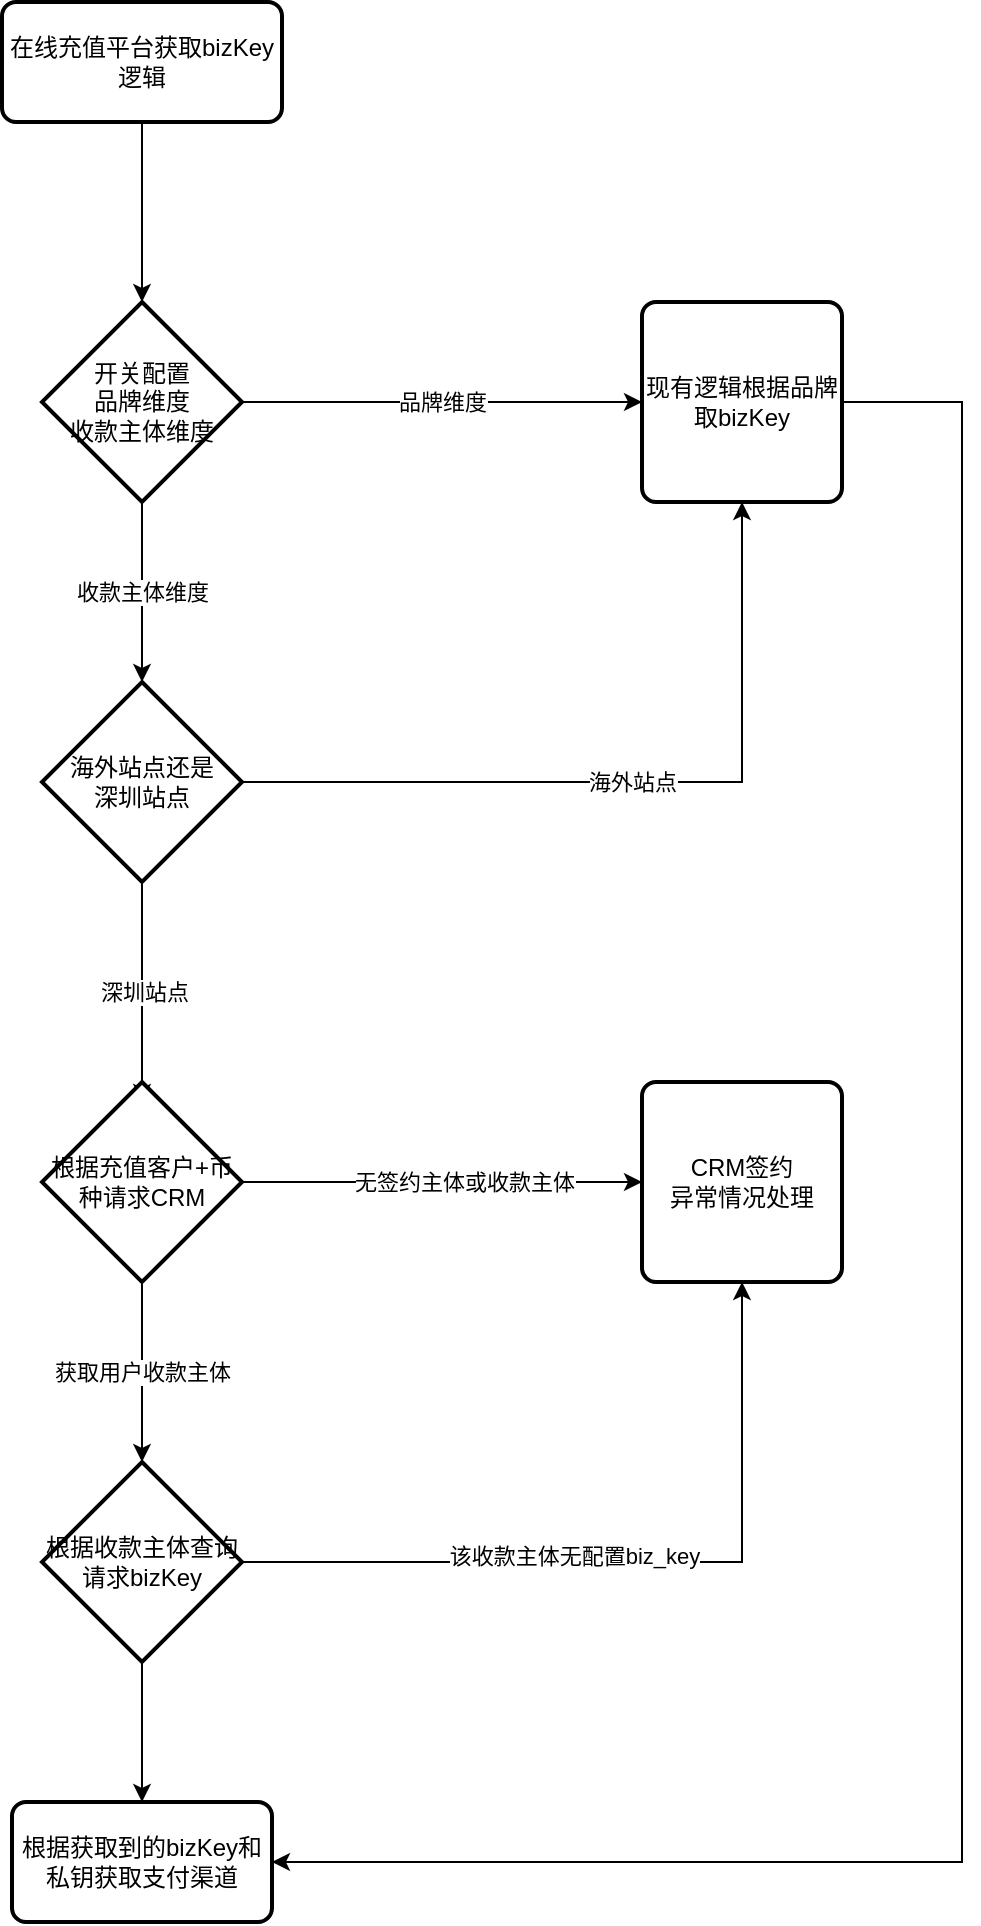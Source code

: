 <mxfile version="16.0.3" type="github">
  <diagram id="GiffibL8VXr5UCDkVI0S" name="Page-1">
    <mxGraphModel dx="1422" dy="762" grid="1" gridSize="10" guides="1" tooltips="1" connect="1" arrows="1" fold="1" page="1" pageScale="1" pageWidth="827" pageHeight="1169" background="#FFFFFF" math="0" shadow="0">
      <root>
        <mxCell id="0" />
        <mxCell id="1" parent="0" />
        <mxCell id="gPjwPrpTAK25CLT7Ry18-4" style="edgeStyle=orthogonalEdgeStyle;rounded=0;orthogonalLoop=1;jettySize=auto;html=1;entryX=0.5;entryY=0;entryDx=0;entryDy=0;entryPerimeter=0;" parent="1" source="gPjwPrpTAK25CLT7Ry18-2" target="gPjwPrpTAK25CLT7Ry18-3" edge="1">
          <mxGeometry relative="1" as="geometry" />
        </mxCell>
        <mxCell id="gPjwPrpTAK25CLT7Ry18-2" value="在线充值平台获取bizKey逻辑" style="rounded=1;whiteSpace=wrap;html=1;absoluteArcSize=1;arcSize=14;strokeWidth=2;" parent="1" vertex="1">
          <mxGeometry x="240" y="50" width="140" height="60" as="geometry" />
        </mxCell>
        <mxCell id="gPjwPrpTAK25CLT7Ry18-5" value="收款主体维度" style="edgeStyle=orthogonalEdgeStyle;rounded=0;orthogonalLoop=1;jettySize=auto;html=1;exitX=0.5;exitY=1;exitDx=0;exitDy=0;exitPerimeter=0;" parent="1" source="gPjwPrpTAK25CLT7Ry18-3" target="gPjwPrpTAK25CLT7Ry18-8" edge="1">
          <mxGeometry relative="1" as="geometry">
            <mxPoint x="310" y="400" as="targetPoint" />
          </mxGeometry>
        </mxCell>
        <mxCell id="gPjwPrpTAK25CLT7Ry18-6" value="品牌维度" style="edgeStyle=orthogonalEdgeStyle;rounded=0;orthogonalLoop=1;jettySize=auto;html=1;" parent="1" source="gPjwPrpTAK25CLT7Ry18-3" target="gPjwPrpTAK25CLT7Ry18-7" edge="1">
          <mxGeometry relative="1" as="geometry">
            <mxPoint x="500" y="250" as="targetPoint" />
          </mxGeometry>
        </mxCell>
        <mxCell id="gPjwPrpTAK25CLT7Ry18-3" value="开关配置&lt;br&gt;品牌维度&lt;br&gt;收款主体维度" style="strokeWidth=2;html=1;shape=mxgraph.flowchart.decision;whiteSpace=wrap;" parent="1" vertex="1">
          <mxGeometry x="260" y="200" width="100" height="100" as="geometry" />
        </mxCell>
        <mxCell id="gPjwPrpTAK25CLT7Ry18-24" style="edgeStyle=orthogonalEdgeStyle;rounded=0;orthogonalLoop=1;jettySize=auto;html=1;entryX=1;entryY=0.5;entryDx=0;entryDy=0;" parent="1" source="gPjwPrpTAK25CLT7Ry18-7" target="gPjwPrpTAK25CLT7Ry18-23" edge="1">
          <mxGeometry relative="1" as="geometry">
            <mxPoint x="430" y="980" as="targetPoint" />
            <Array as="points">
              <mxPoint x="720" y="250" />
              <mxPoint x="720" y="980" />
            </Array>
          </mxGeometry>
        </mxCell>
        <mxCell id="gPjwPrpTAK25CLT7Ry18-7" value="现有逻辑根据品牌&lt;br&gt;取bizKey" style="rounded=1;whiteSpace=wrap;html=1;absoluteArcSize=1;arcSize=14;strokeWidth=2;" parent="1" vertex="1">
          <mxGeometry x="560" y="200" width="100" height="100" as="geometry" />
        </mxCell>
        <mxCell id="gPjwPrpTAK25CLT7Ry18-9" value="深圳站点" style="edgeStyle=orthogonalEdgeStyle;rounded=0;orthogonalLoop=1;jettySize=auto;html=1;exitX=0.5;exitY=1;exitDx=0;exitDy=0;exitPerimeter=0;" parent="1" source="gPjwPrpTAK25CLT7Ry18-8" edge="1">
          <mxGeometry relative="1" as="geometry">
            <mxPoint x="310" y="600" as="targetPoint" />
          </mxGeometry>
        </mxCell>
        <mxCell id="gPjwPrpTAK25CLT7Ry18-13" value="海外站点" style="edgeStyle=orthogonalEdgeStyle;rounded=0;orthogonalLoop=1;jettySize=auto;html=1;exitX=1;exitY=0.5;exitDx=0;exitDy=0;exitPerimeter=0;" parent="1" source="gPjwPrpTAK25CLT7Ry18-8" target="gPjwPrpTAK25CLT7Ry18-7" edge="1">
          <mxGeometry relative="1" as="geometry">
            <mxPoint x="500" y="450" as="targetPoint" />
          </mxGeometry>
        </mxCell>
        <mxCell id="gPjwPrpTAK25CLT7Ry18-8" value="海外站点还是&lt;br&gt;深圳站点" style="strokeWidth=2;html=1;shape=mxgraph.flowchart.decision;whiteSpace=wrap;" parent="1" vertex="1">
          <mxGeometry x="260" y="390" width="100" height="100" as="geometry" />
        </mxCell>
        <mxCell id="gPjwPrpTAK25CLT7Ry18-15" value="获取用户收款主体" style="edgeStyle=orthogonalEdgeStyle;rounded=0;orthogonalLoop=1;jettySize=auto;html=1;exitX=0.5;exitY=1;exitDx=0;exitDy=0;exitPerimeter=0;" parent="1" source="gPjwPrpTAK25CLT7Ry18-14" target="gPjwPrpTAK25CLT7Ry18-19" edge="1">
          <mxGeometry relative="1" as="geometry">
            <mxPoint x="310" y="780" as="targetPoint" />
          </mxGeometry>
        </mxCell>
        <mxCell id="gPjwPrpTAK25CLT7Ry18-16" style="edgeStyle=orthogonalEdgeStyle;rounded=0;orthogonalLoop=1;jettySize=auto;html=1;" parent="1" source="gPjwPrpTAK25CLT7Ry18-14" target="gPjwPrpTAK25CLT7Ry18-18" edge="1">
          <mxGeometry relative="1" as="geometry">
            <mxPoint x="550" y="640" as="targetPoint" />
            <Array as="points" />
          </mxGeometry>
        </mxCell>
        <mxCell id="gPjwPrpTAK25CLT7Ry18-17" value="无签约主体或收款主体" style="edgeLabel;html=1;align=center;verticalAlign=middle;resizable=0;points=[];" parent="gPjwPrpTAK25CLT7Ry18-16" vertex="1" connectable="0">
          <mxGeometry x="0.111" relative="1" as="geometry">
            <mxPoint as="offset" />
          </mxGeometry>
        </mxCell>
        <mxCell id="gPjwPrpTAK25CLT7Ry18-14" value="根据充值客户+币种请求CRM" style="strokeWidth=2;html=1;shape=mxgraph.flowchart.decision;whiteSpace=wrap;" parent="1" vertex="1">
          <mxGeometry x="260" y="590" width="100" height="100" as="geometry" />
        </mxCell>
        <mxCell id="gPjwPrpTAK25CLT7Ry18-18" value="CRM签约&lt;br&gt;异常情况处理" style="rounded=1;whiteSpace=wrap;html=1;absoluteArcSize=1;arcSize=14;strokeWidth=2;" parent="1" vertex="1">
          <mxGeometry x="560" y="590" width="100" height="100" as="geometry" />
        </mxCell>
        <mxCell id="gPjwPrpTAK25CLT7Ry18-20" style="edgeStyle=orthogonalEdgeStyle;rounded=0;orthogonalLoop=1;jettySize=auto;html=1;exitX=1;exitY=0.5;exitDx=0;exitDy=0;exitPerimeter=0;" parent="1" source="gPjwPrpTAK25CLT7Ry18-19" target="gPjwPrpTAK25CLT7Ry18-18" edge="1">
          <mxGeometry relative="1" as="geometry" />
        </mxCell>
        <mxCell id="gPjwPrpTAK25CLT7Ry18-21" value="该收款主体无配置biz_key" style="edgeLabel;html=1;align=center;verticalAlign=middle;resizable=0;points=[];" parent="gPjwPrpTAK25CLT7Ry18-20" vertex="1" connectable="0">
          <mxGeometry x="-0.151" y="3" relative="1" as="geometry">
            <mxPoint as="offset" />
          </mxGeometry>
        </mxCell>
        <mxCell id="gPjwPrpTAK25CLT7Ry18-22" style="edgeStyle=orthogonalEdgeStyle;rounded=0;orthogonalLoop=1;jettySize=auto;html=1;" parent="1" source="gPjwPrpTAK25CLT7Ry18-19" target="gPjwPrpTAK25CLT7Ry18-23" edge="1">
          <mxGeometry relative="1" as="geometry">
            <mxPoint x="310" y="940" as="targetPoint" />
          </mxGeometry>
        </mxCell>
        <mxCell id="gPjwPrpTAK25CLT7Ry18-19" value="根据收款主体查询请求bizKey" style="strokeWidth=2;html=1;shape=mxgraph.flowchart.decision;whiteSpace=wrap;" parent="1" vertex="1">
          <mxGeometry x="260" y="780" width="100" height="100" as="geometry" />
        </mxCell>
        <mxCell id="gPjwPrpTAK25CLT7Ry18-23" value="根据获取到的bizKey和私钥获取支付渠道" style="rounded=1;whiteSpace=wrap;html=1;absoluteArcSize=1;arcSize=14;strokeWidth=2;" parent="1" vertex="1">
          <mxGeometry x="245" y="950" width="130" height="60" as="geometry" />
        </mxCell>
      </root>
    </mxGraphModel>
  </diagram>
</mxfile>
